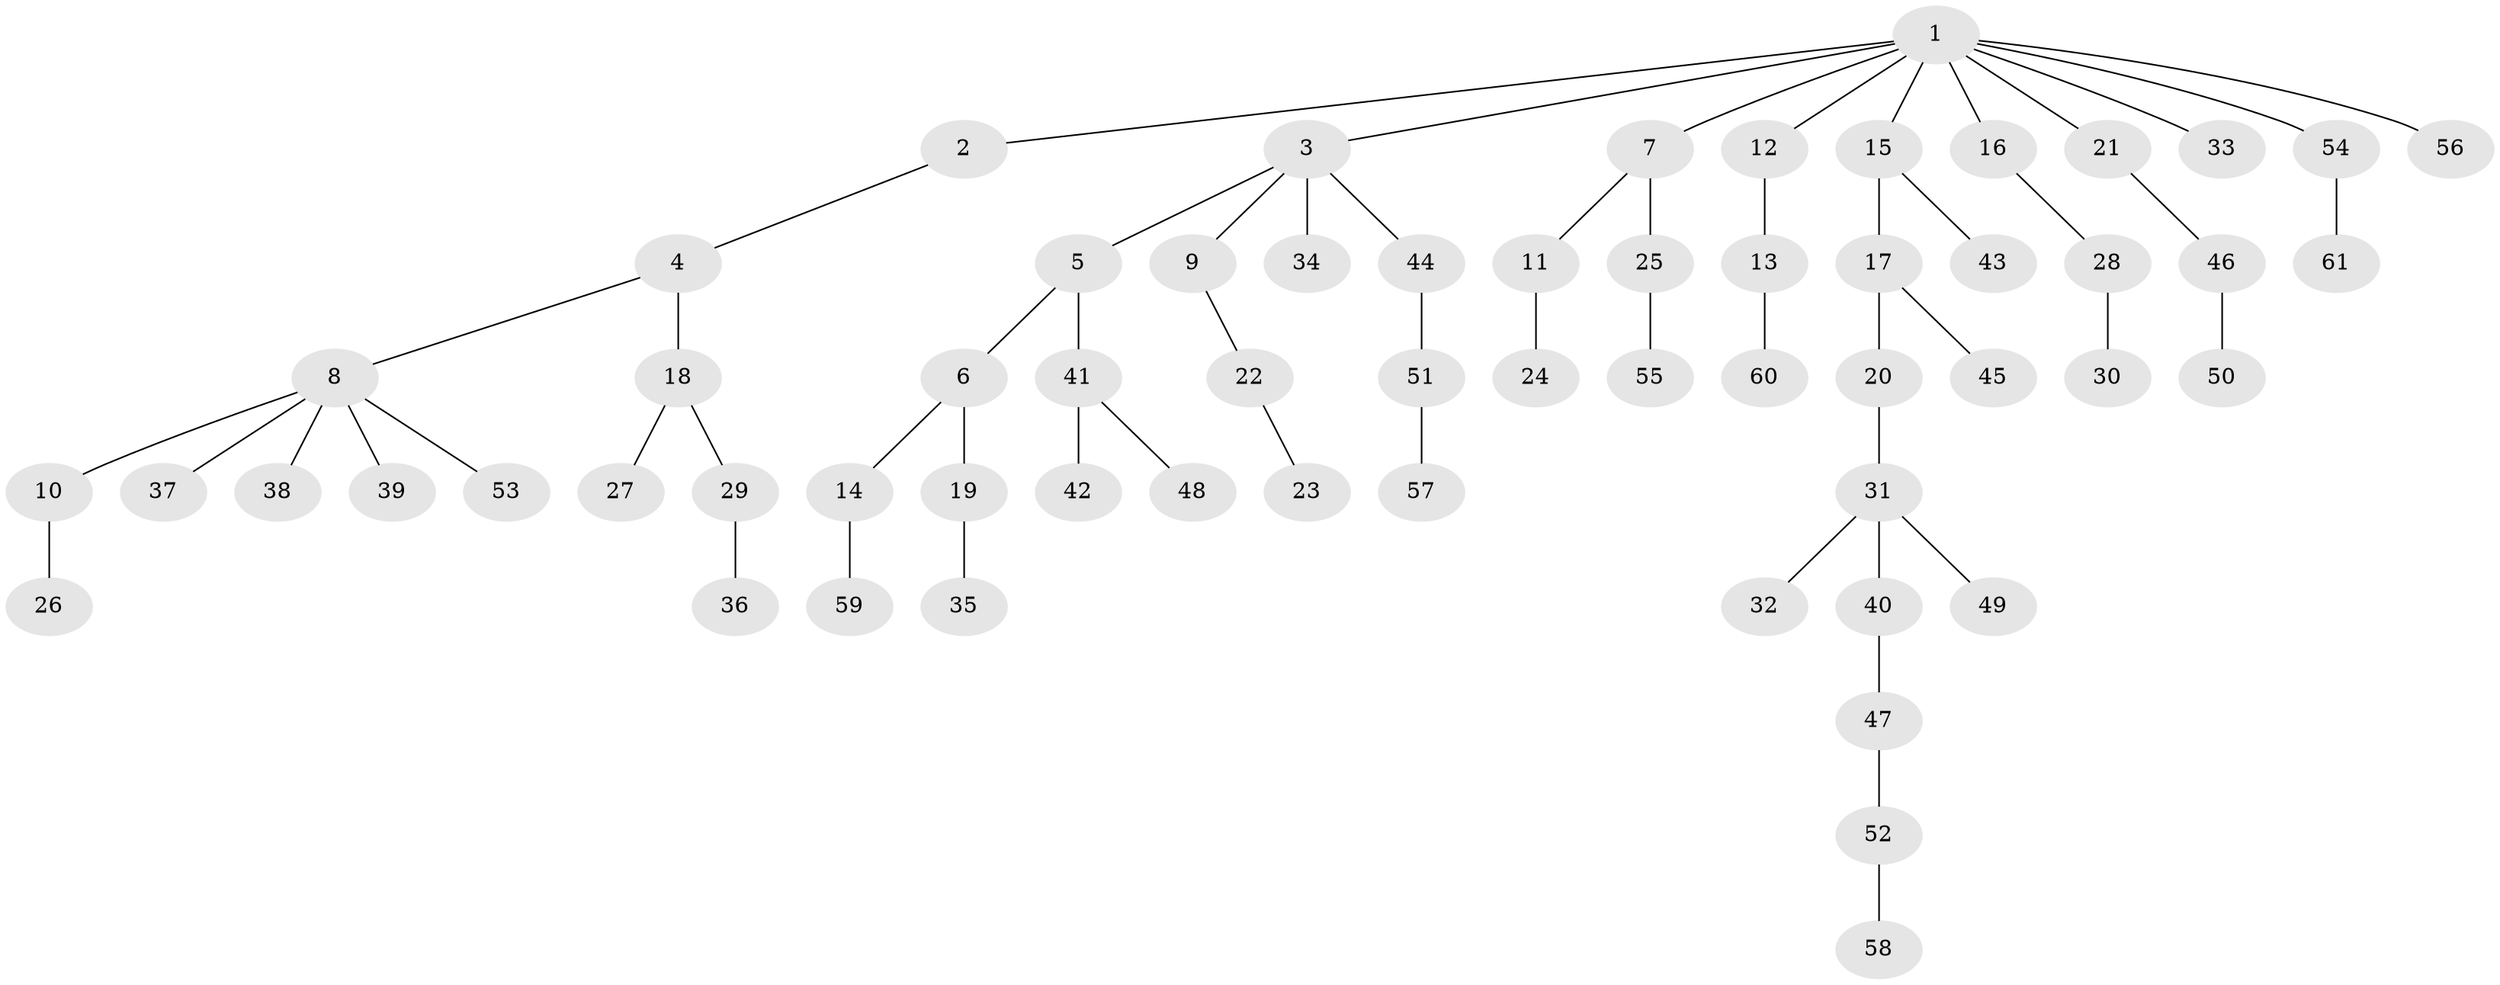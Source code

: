 // Generated by graph-tools (version 1.1) at 2025/02/03/09/25 03:02:23]
// undirected, 61 vertices, 60 edges
graph export_dot {
graph [start="1"]
  node [color=gray90,style=filled];
  1;
  2;
  3;
  4;
  5;
  6;
  7;
  8;
  9;
  10;
  11;
  12;
  13;
  14;
  15;
  16;
  17;
  18;
  19;
  20;
  21;
  22;
  23;
  24;
  25;
  26;
  27;
  28;
  29;
  30;
  31;
  32;
  33;
  34;
  35;
  36;
  37;
  38;
  39;
  40;
  41;
  42;
  43;
  44;
  45;
  46;
  47;
  48;
  49;
  50;
  51;
  52;
  53;
  54;
  55;
  56;
  57;
  58;
  59;
  60;
  61;
  1 -- 2;
  1 -- 3;
  1 -- 7;
  1 -- 12;
  1 -- 15;
  1 -- 16;
  1 -- 21;
  1 -- 33;
  1 -- 54;
  1 -- 56;
  2 -- 4;
  3 -- 5;
  3 -- 9;
  3 -- 34;
  3 -- 44;
  4 -- 8;
  4 -- 18;
  5 -- 6;
  5 -- 41;
  6 -- 14;
  6 -- 19;
  7 -- 11;
  7 -- 25;
  8 -- 10;
  8 -- 37;
  8 -- 38;
  8 -- 39;
  8 -- 53;
  9 -- 22;
  10 -- 26;
  11 -- 24;
  12 -- 13;
  13 -- 60;
  14 -- 59;
  15 -- 17;
  15 -- 43;
  16 -- 28;
  17 -- 20;
  17 -- 45;
  18 -- 27;
  18 -- 29;
  19 -- 35;
  20 -- 31;
  21 -- 46;
  22 -- 23;
  25 -- 55;
  28 -- 30;
  29 -- 36;
  31 -- 32;
  31 -- 40;
  31 -- 49;
  40 -- 47;
  41 -- 42;
  41 -- 48;
  44 -- 51;
  46 -- 50;
  47 -- 52;
  51 -- 57;
  52 -- 58;
  54 -- 61;
}
